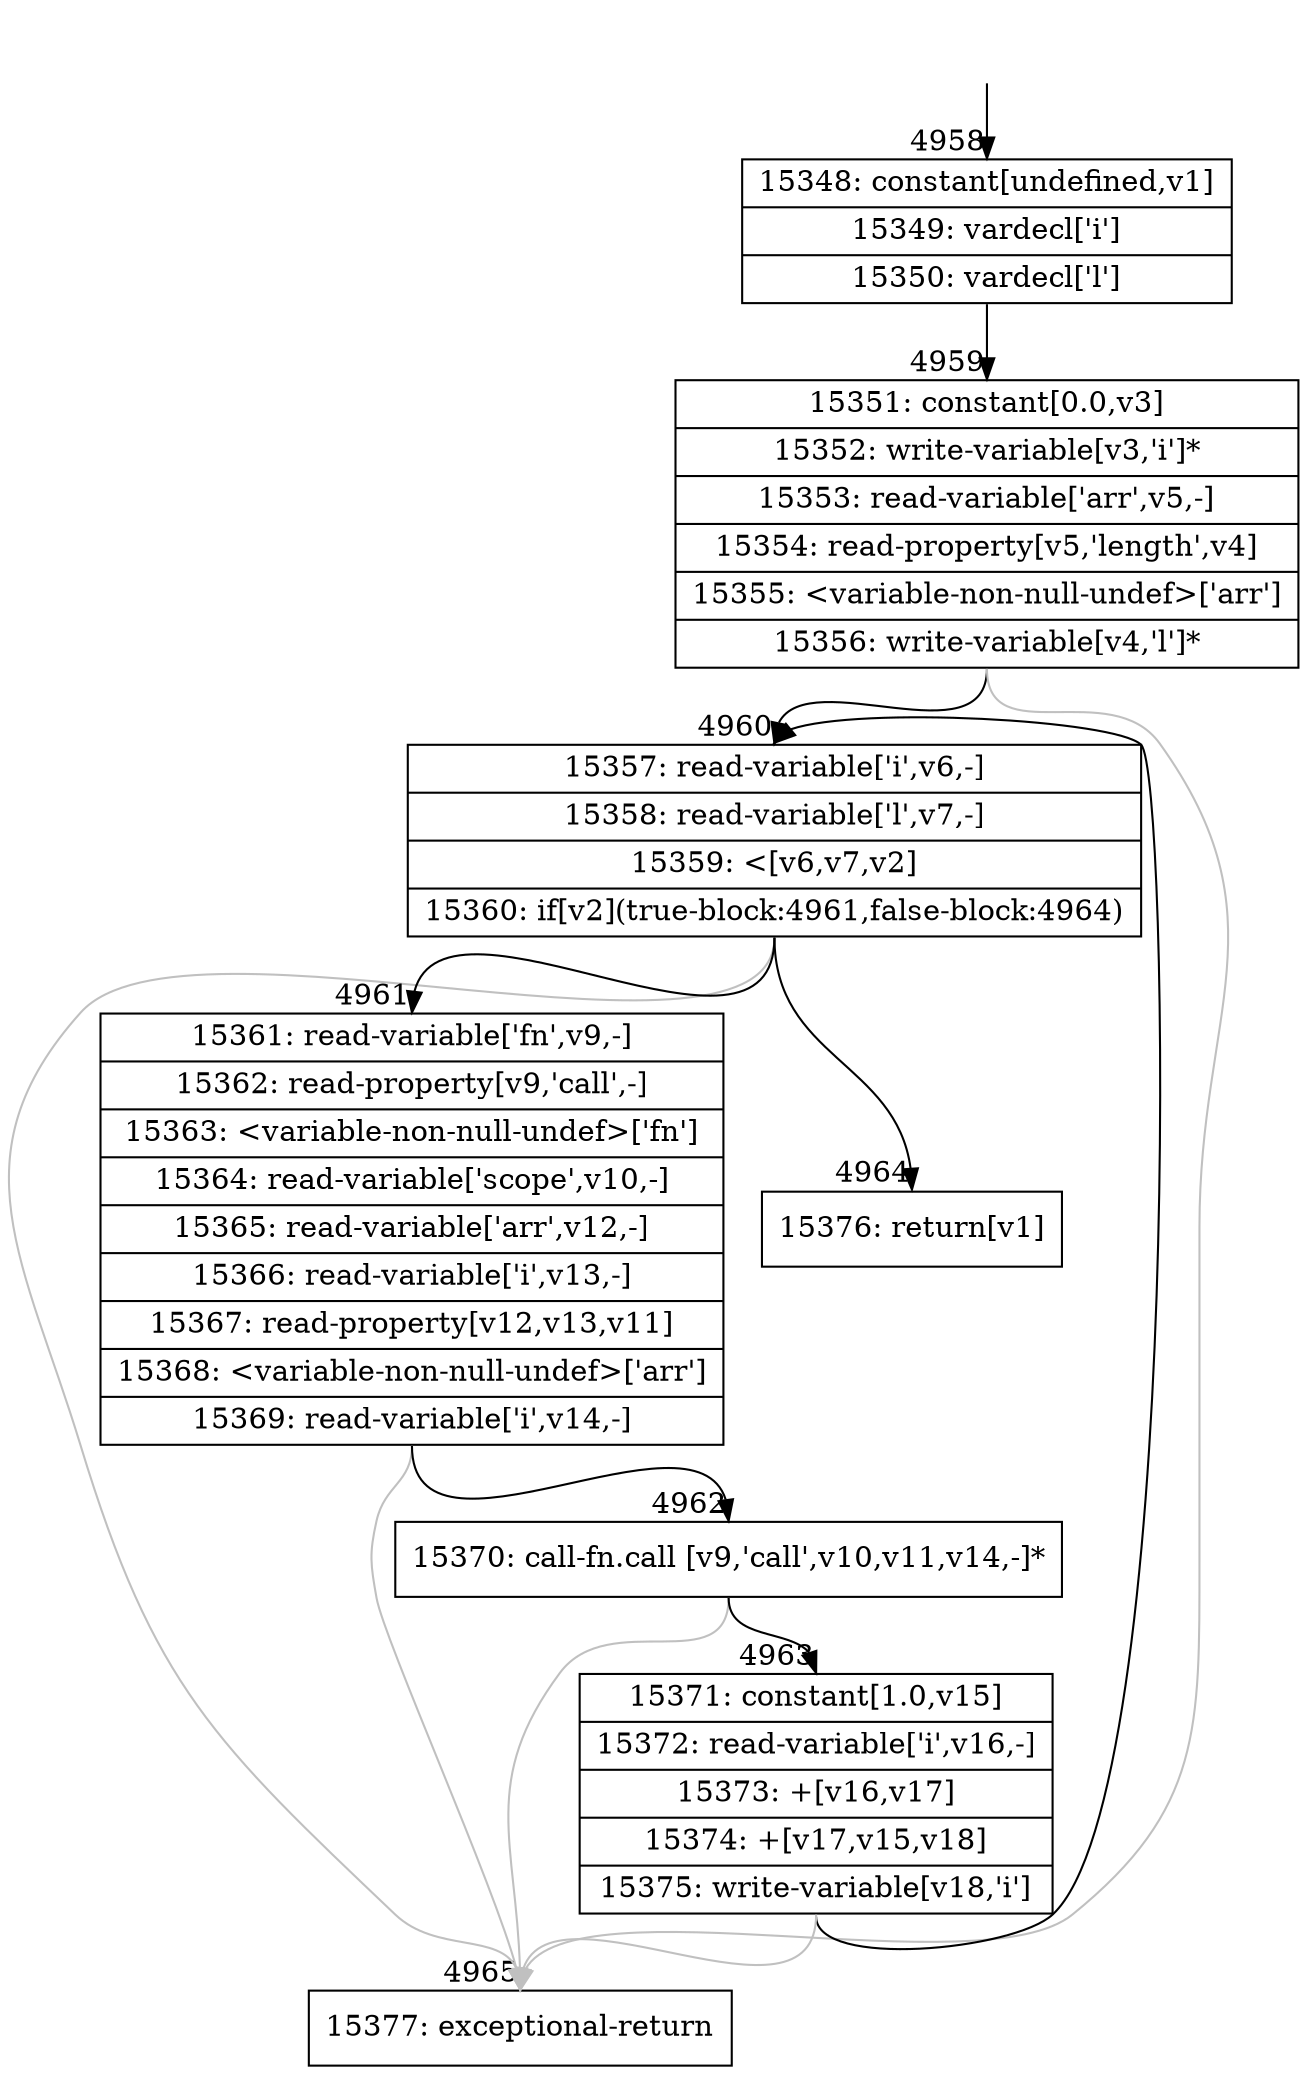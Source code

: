 digraph {
rankdir="TD"
BB_entry438[shape=none,label=""];
BB_entry438 -> BB4958 [tailport=s, headport=n, headlabel="    4958"]
BB4958 [shape=record label="{15348: constant[undefined,v1]|15349: vardecl['i']|15350: vardecl['l']}" ] 
BB4958 -> BB4959 [tailport=s, headport=n, headlabel="      4959"]
BB4959 [shape=record label="{15351: constant[0.0,v3]|15352: write-variable[v3,'i']*|15353: read-variable['arr',v5,-]|15354: read-property[v5,'length',v4]|15355: \<variable-non-null-undef\>['arr']|15356: write-variable[v4,'l']*}" ] 
BB4959 -> BB4960 [tailport=s, headport=n, headlabel="      4960"]
BB4959 -> BB4965 [tailport=s, headport=n, color=gray, headlabel="      4965"]
BB4960 [shape=record label="{15357: read-variable['i',v6,-]|15358: read-variable['l',v7,-]|15359: \<[v6,v7,v2]|15360: if[v2](true-block:4961,false-block:4964)}" ] 
BB4960 -> BB4961 [tailport=s, headport=n, headlabel="      4961"]
BB4960 -> BB4964 [tailport=s, headport=n, headlabel="      4964"]
BB4960 -> BB4965 [tailport=s, headport=n, color=gray]
BB4961 [shape=record label="{15361: read-variable['fn',v9,-]|15362: read-property[v9,'call',-]|15363: \<variable-non-null-undef\>['fn']|15364: read-variable['scope',v10,-]|15365: read-variable['arr',v12,-]|15366: read-variable['i',v13,-]|15367: read-property[v12,v13,v11]|15368: \<variable-non-null-undef\>['arr']|15369: read-variable['i',v14,-]}" ] 
BB4961 -> BB4962 [tailport=s, headport=n, headlabel="      4962"]
BB4961 -> BB4965 [tailport=s, headport=n, color=gray]
BB4962 [shape=record label="{15370: call-fn.call [v9,'call',v10,v11,v14,-]*}" ] 
BB4962 -> BB4963 [tailport=s, headport=n, headlabel="      4963"]
BB4962 -> BB4965 [tailport=s, headport=n, color=gray]
BB4963 [shape=record label="{15371: constant[1.0,v15]|15372: read-variable['i',v16,-]|15373: +[v16,v17]|15374: +[v17,v15,v18]|15375: write-variable[v18,'i']}" ] 
BB4963 -> BB4960 [tailport=s, headport=n]
BB4963 -> BB4965 [tailport=s, headport=n, color=gray]
BB4964 [shape=record label="{15376: return[v1]}" ] 
BB4965 [shape=record label="{15377: exceptional-return}" ] 
//#$~ 5751
}
